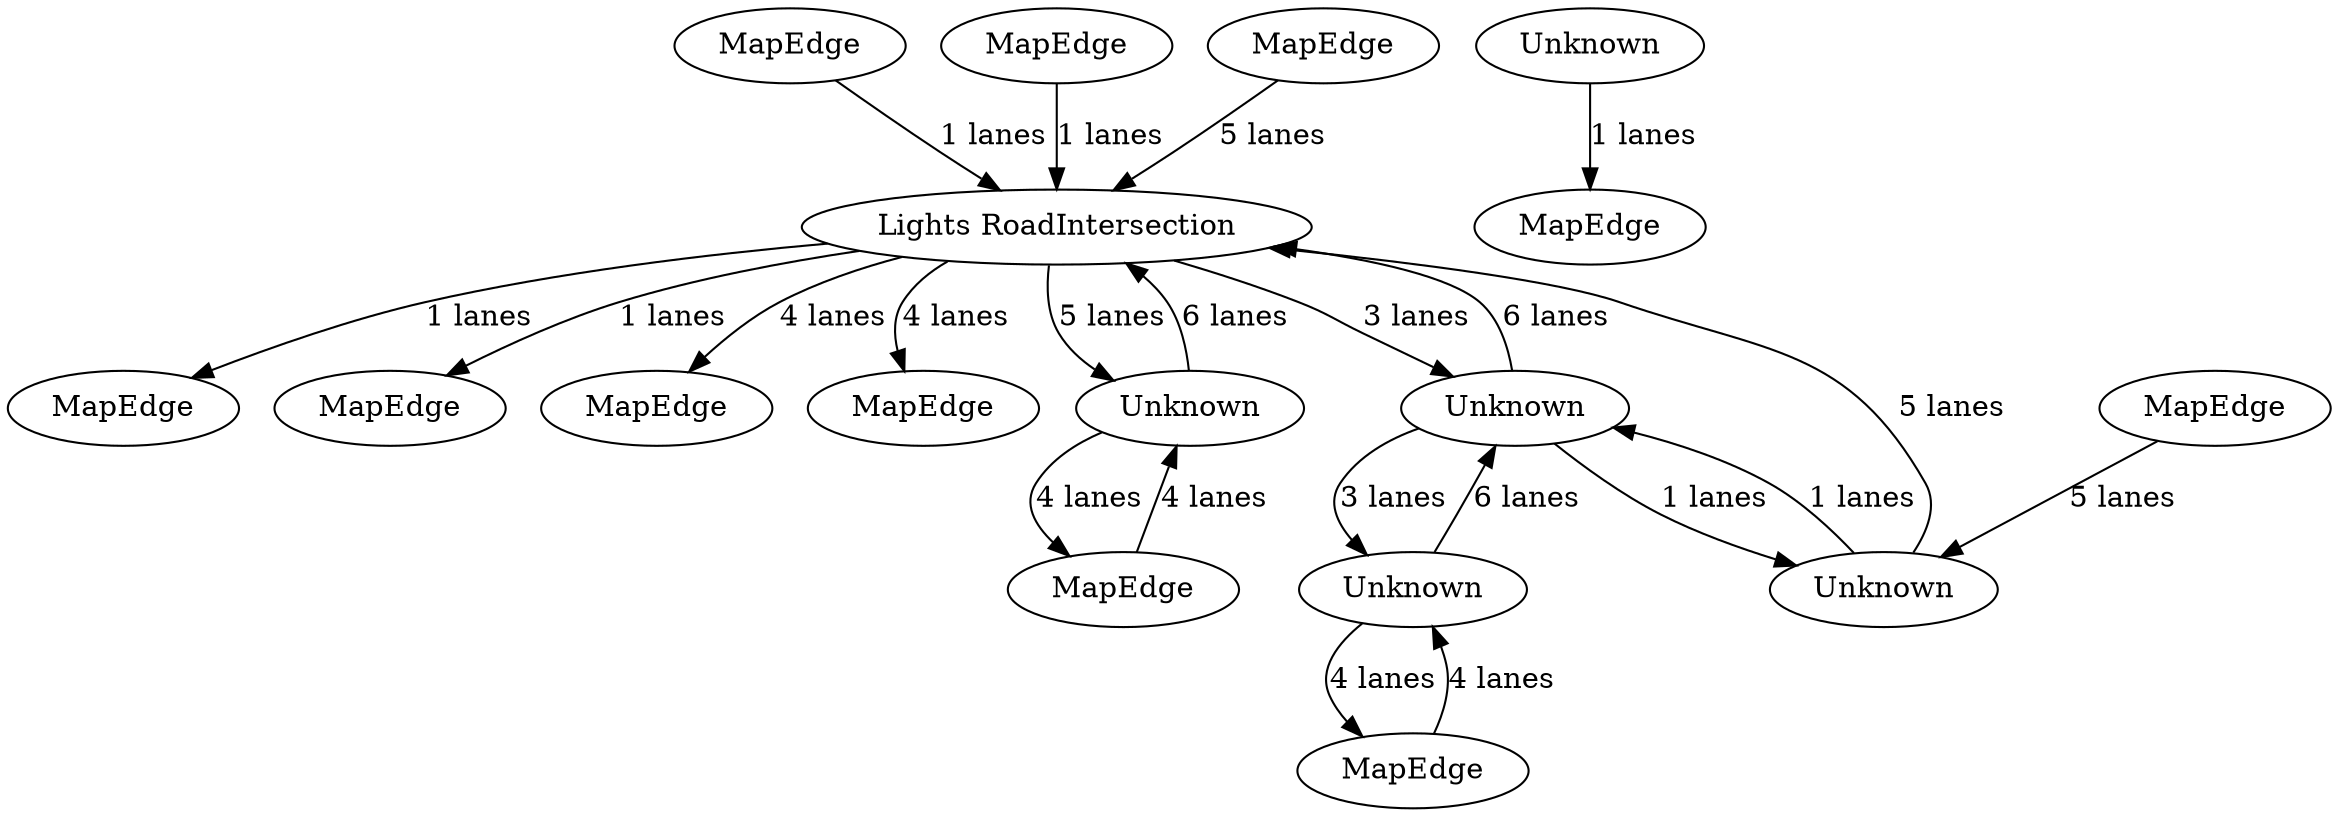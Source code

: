 digraph {
    0 [ label = "MapEdge" ]
    1 [ label = "MapEdge" ]
    2 [ label = "MapEdge" ]
    3 [ label = "Unknown" ]
    4 [ label = "MapEdge" ]
    5 [ label = "MapEdge" ]
    6 [ label = "MapEdge" ]
    7 [ label = "MapEdge" ]
    8 [ label = "Lights RoadIntersection" ]
    9 [ label = "MapEdge" ]
    10 [ label = "Unknown" ]
    11 [ label = "MapEdge" ]
    12 [ label = "Unknown" ]
    13 [ label = "MapEdge" ]
    14 [ label = "Unknown" ]
    15 [ label = "Unknown" ]
    16 [ label = "MapEdge" ]
    3 -> 2 [ label = "1 lanes" ]
    8 -> 7 [ label = "4 lanes" ]
    11 -> 15 [ label = "5 lanes" ]
    15 -> 8 [ label = "5 lanes" ]
    8 -> 6 [ label = "4 lanes" ]
    9 -> 8 [ label = "5 lanes" ]
    8 -> 10 [ label = "5 lanes" ]
    10 -> 8 [ label = "6 lanes" ]
    13 -> 12 [ label = "4 lanes" ]
    12 -> 13 [ label = "4 lanes" ]
    12 -> 14 [ label = "6 lanes" ]
    14 -> 12 [ label = "3 lanes" ]
    14 -> 8 [ label = "6 lanes" ]
    8 -> 14 [ label = "3 lanes" ]
    14 -> 15 [ label = "1 lanes" ]
    15 -> 14 [ label = "1 lanes" ]
    10 -> 16 [ label = "4 lanes" ]
    16 -> 10 [ label = "4 lanes" ]
    8 -> 5 [ label = "1 lanes" ]
    4 -> 8 [ label = "1 lanes" ]
    8 -> 1 [ label = "1 lanes" ]
    0 -> 8 [ label = "1 lanes" ]
}
